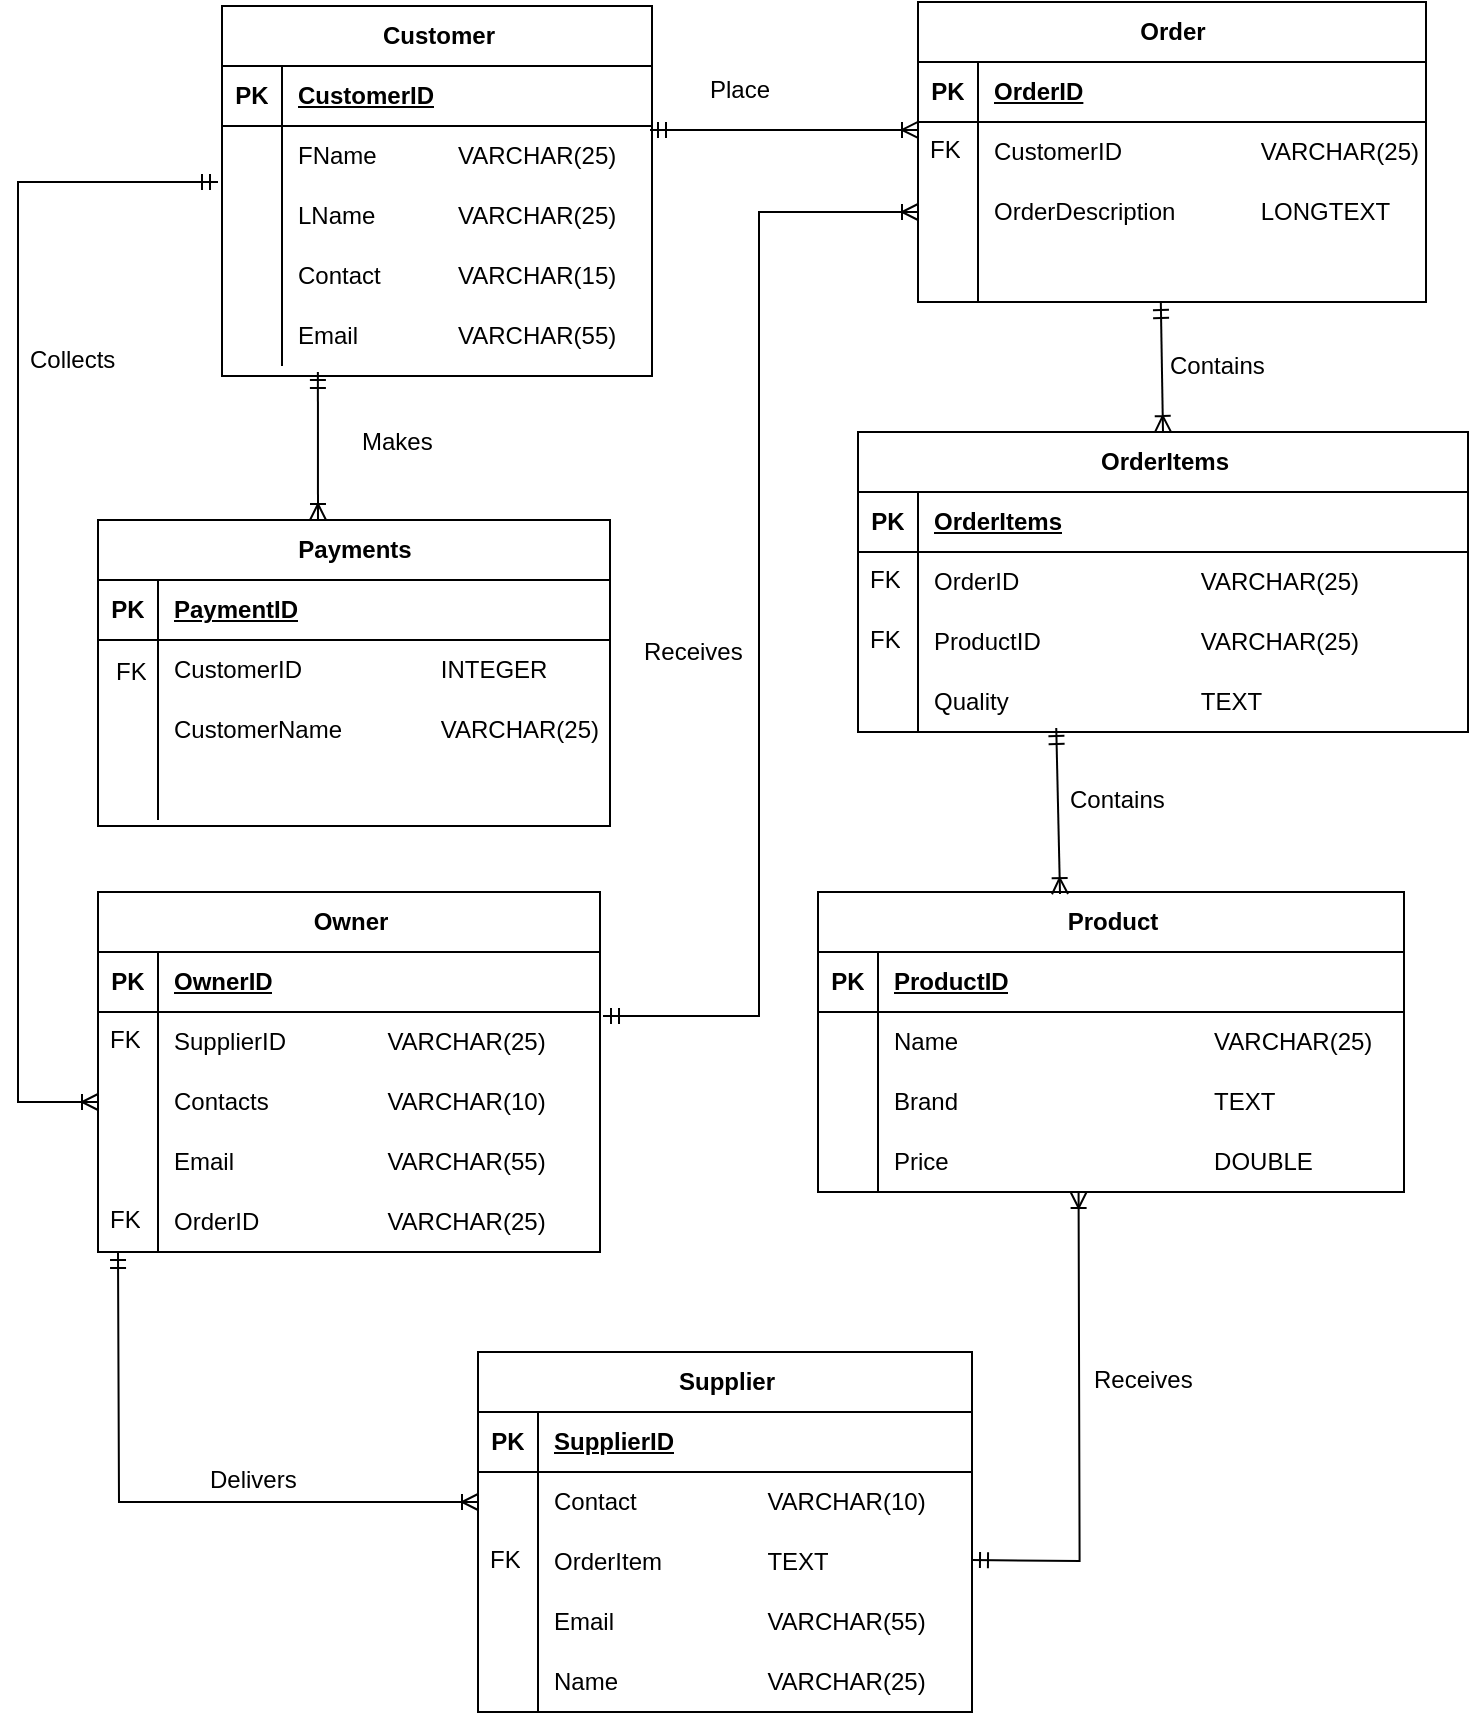 <mxfile version="21.6.5" type="device">
  <diagram name="Page-1" id="Cx8uOtwMYcU1IUo25-BV">
    <mxGraphModel dx="864" dy="516" grid="0" gridSize="10" guides="1" tooltips="1" connect="1" arrows="1" fold="1" page="1" pageScale="1" pageWidth="850" pageHeight="1100" math="0" shadow="0">
      <root>
        <mxCell id="0" />
        <mxCell id="1" parent="0" />
        <mxCell id="mCqbS0z5FlSa0DTBhM-J-21" value="Order" style="shape=table;startSize=30;container=1;collapsible=1;childLayout=tableLayout;fixedRows=1;rowLines=0;fontStyle=1;align=center;resizeLast=1;html=1;" parent="1" vertex="1">
          <mxGeometry x="480" y="105" width="254" height="150" as="geometry" />
        </mxCell>
        <mxCell id="mCqbS0z5FlSa0DTBhM-J-22" value="" style="shape=tableRow;horizontal=0;startSize=0;swimlaneHead=0;swimlaneBody=0;fillColor=none;collapsible=0;dropTarget=0;points=[[0,0.5],[1,0.5]];portConstraint=eastwest;top=0;left=0;right=0;bottom=1;" parent="mCqbS0z5FlSa0DTBhM-J-21" vertex="1">
          <mxGeometry y="30" width="254" height="30" as="geometry" />
        </mxCell>
        <mxCell id="mCqbS0z5FlSa0DTBhM-J-23" value="PK" style="shape=partialRectangle;connectable=0;fillColor=none;top=0;left=0;bottom=0;right=0;fontStyle=1;overflow=hidden;whiteSpace=wrap;html=1;" parent="mCqbS0z5FlSa0DTBhM-J-22" vertex="1">
          <mxGeometry width="30" height="30" as="geometry">
            <mxRectangle width="30" height="30" as="alternateBounds" />
          </mxGeometry>
        </mxCell>
        <mxCell id="mCqbS0z5FlSa0DTBhM-J-24" value="OrderID" style="shape=partialRectangle;connectable=0;fillColor=none;top=0;left=0;bottom=0;right=0;align=left;spacingLeft=6;fontStyle=5;overflow=hidden;whiteSpace=wrap;html=1;" parent="mCqbS0z5FlSa0DTBhM-J-22" vertex="1">
          <mxGeometry x="30" width="224" height="30" as="geometry">
            <mxRectangle width="224" height="30" as="alternateBounds" />
          </mxGeometry>
        </mxCell>
        <mxCell id="mCqbS0z5FlSa0DTBhM-J-25" value="" style="shape=tableRow;horizontal=0;startSize=0;swimlaneHead=0;swimlaneBody=0;fillColor=none;collapsible=0;dropTarget=0;points=[[0,0.5],[1,0.5]];portConstraint=eastwest;top=0;left=0;right=0;bottom=0;" parent="mCqbS0z5FlSa0DTBhM-J-21" vertex="1">
          <mxGeometry y="60" width="254" height="30" as="geometry" />
        </mxCell>
        <mxCell id="mCqbS0z5FlSa0DTBhM-J-26" value="" style="shape=partialRectangle;connectable=0;fillColor=none;top=0;left=0;bottom=0;right=0;editable=1;overflow=hidden;whiteSpace=wrap;html=1;" parent="mCqbS0z5FlSa0DTBhM-J-25" vertex="1">
          <mxGeometry width="30" height="30" as="geometry">
            <mxRectangle width="30" height="30" as="alternateBounds" />
          </mxGeometry>
        </mxCell>
        <mxCell id="mCqbS0z5FlSa0DTBhM-J-27" value="&lt;font style=&quot;font-size: 12px;&quot;&gt;&lt;font style=&quot;&quot;&gt;CustomerID &lt;span style=&quot;white-space: pre;&quot;&gt;&#x9;&lt;/span&gt;&lt;span style=&quot;white-space: pre;&quot;&gt;&#x9;&lt;/span&gt;&lt;span style=&quot;white-space: pre;&quot;&gt;&#x9;&lt;/span&gt;VARCHAR(2&lt;/font&gt;5)&lt;/font&gt;" style="shape=partialRectangle;connectable=0;fillColor=none;top=0;left=0;bottom=0;right=0;align=left;spacingLeft=6;overflow=hidden;whiteSpace=wrap;html=1;" parent="mCqbS0z5FlSa0DTBhM-J-25" vertex="1">
          <mxGeometry x="30" width="224" height="30" as="geometry">
            <mxRectangle width="224" height="30" as="alternateBounds" />
          </mxGeometry>
        </mxCell>
        <mxCell id="mCqbS0z5FlSa0DTBhM-J-28" value="" style="shape=tableRow;horizontal=0;startSize=0;swimlaneHead=0;swimlaneBody=0;fillColor=none;collapsible=0;dropTarget=0;points=[[0,0.5],[1,0.5]];portConstraint=eastwest;top=0;left=0;right=0;bottom=0;" parent="mCqbS0z5FlSa0DTBhM-J-21" vertex="1">
          <mxGeometry y="90" width="254" height="30" as="geometry" />
        </mxCell>
        <mxCell id="mCqbS0z5FlSa0DTBhM-J-29" value="" style="shape=partialRectangle;connectable=0;fillColor=none;top=0;left=0;bottom=0;right=0;editable=1;overflow=hidden;whiteSpace=wrap;html=1;" parent="mCqbS0z5FlSa0DTBhM-J-28" vertex="1">
          <mxGeometry width="30" height="30" as="geometry">
            <mxRectangle width="30" height="30" as="alternateBounds" />
          </mxGeometry>
        </mxCell>
        <mxCell id="mCqbS0z5FlSa0DTBhM-J-30" value="&lt;font style=&quot;font-size: 12px;&quot;&gt;OrderDescription &lt;span style=&quot;white-space: pre;&quot;&gt;&#x9;&lt;/span&gt;&lt;span style=&quot;white-space: pre;&quot;&gt;&#x9;&lt;/span&gt;LONGTEXT&lt;/font&gt;" style="shape=partialRectangle;connectable=0;fillColor=none;top=0;left=0;bottom=0;right=0;align=left;spacingLeft=6;overflow=hidden;whiteSpace=wrap;html=1;" parent="mCqbS0z5FlSa0DTBhM-J-28" vertex="1">
          <mxGeometry x="30" width="224" height="30" as="geometry">
            <mxRectangle width="224" height="30" as="alternateBounds" />
          </mxGeometry>
        </mxCell>
        <mxCell id="mCqbS0z5FlSa0DTBhM-J-31" value="" style="shape=tableRow;horizontal=0;startSize=0;swimlaneHead=0;swimlaneBody=0;fillColor=none;collapsible=0;dropTarget=0;points=[[0,0.5],[1,0.5]];portConstraint=eastwest;top=0;left=0;right=0;bottom=0;" parent="mCqbS0z5FlSa0DTBhM-J-21" vertex="1">
          <mxGeometry y="120" width="254" height="30" as="geometry" />
        </mxCell>
        <mxCell id="mCqbS0z5FlSa0DTBhM-J-32" value="" style="shape=partialRectangle;connectable=0;fillColor=none;top=0;left=0;bottom=0;right=0;editable=1;overflow=hidden;whiteSpace=wrap;html=1;" parent="mCqbS0z5FlSa0DTBhM-J-31" vertex="1">
          <mxGeometry width="30" height="30" as="geometry">
            <mxRectangle width="30" height="30" as="alternateBounds" />
          </mxGeometry>
        </mxCell>
        <mxCell id="mCqbS0z5FlSa0DTBhM-J-33" value="" style="shape=partialRectangle;connectable=0;fillColor=none;top=0;left=0;bottom=0;right=0;align=left;spacingLeft=6;overflow=hidden;whiteSpace=wrap;html=1;" parent="mCqbS0z5FlSa0DTBhM-J-31" vertex="1">
          <mxGeometry x="30" width="224" height="30" as="geometry">
            <mxRectangle width="224" height="30" as="alternateBounds" />
          </mxGeometry>
        </mxCell>
        <mxCell id="mCqbS0z5FlSa0DTBhM-J-35" value="" style="edgeStyle=entityRelationEdgeStyle;fontSize=12;html=1;endArrow=ERoneToMany;startArrow=ERmandOne;rounded=0;entryX=0;entryY=0.133;entryDx=0;entryDy=0;entryPerimeter=0;" parent="1" target="mCqbS0z5FlSa0DTBhM-J-112" edge="1">
          <mxGeometry width="100" height="100" relative="1" as="geometry">
            <mxPoint x="346" y="169" as="sourcePoint" />
            <mxPoint x="420" y="160" as="targetPoint" />
          </mxGeometry>
        </mxCell>
        <mxCell id="mCqbS0z5FlSa0DTBhM-J-36" value="Payments" style="shape=table;startSize=30;container=1;collapsible=1;childLayout=tableLayout;fixedRows=1;rowLines=0;fontStyle=1;align=center;resizeLast=1;html=1;" parent="1" vertex="1">
          <mxGeometry x="70" y="364" width="256" height="153" as="geometry" />
        </mxCell>
        <mxCell id="mCqbS0z5FlSa0DTBhM-J-37" value="" style="shape=tableRow;horizontal=0;startSize=0;swimlaneHead=0;swimlaneBody=0;fillColor=none;collapsible=0;dropTarget=0;points=[[0,0.5],[1,0.5]];portConstraint=eastwest;top=0;left=0;right=0;bottom=1;" parent="mCqbS0z5FlSa0DTBhM-J-36" vertex="1">
          <mxGeometry y="30" width="256" height="30" as="geometry" />
        </mxCell>
        <mxCell id="mCqbS0z5FlSa0DTBhM-J-38" value="PK" style="shape=partialRectangle;connectable=0;fillColor=none;top=0;left=0;bottom=0;right=0;fontStyle=1;overflow=hidden;whiteSpace=wrap;html=1;" parent="mCqbS0z5FlSa0DTBhM-J-37" vertex="1">
          <mxGeometry width="30" height="30" as="geometry">
            <mxRectangle width="30" height="30" as="alternateBounds" />
          </mxGeometry>
        </mxCell>
        <mxCell id="mCqbS0z5FlSa0DTBhM-J-39" value="PaymentID" style="shape=partialRectangle;connectable=0;fillColor=none;top=0;left=0;bottom=0;right=0;align=left;spacingLeft=6;fontStyle=5;overflow=hidden;whiteSpace=wrap;html=1;" parent="mCqbS0z5FlSa0DTBhM-J-37" vertex="1">
          <mxGeometry x="30" width="226" height="30" as="geometry">
            <mxRectangle width="226" height="30" as="alternateBounds" />
          </mxGeometry>
        </mxCell>
        <mxCell id="mCqbS0z5FlSa0DTBhM-J-40" value="" style="shape=tableRow;horizontal=0;startSize=0;swimlaneHead=0;swimlaneBody=0;fillColor=none;collapsible=0;dropTarget=0;points=[[0,0.5],[1,0.5]];portConstraint=eastwest;top=0;left=0;right=0;bottom=0;" parent="mCqbS0z5FlSa0DTBhM-J-36" vertex="1">
          <mxGeometry y="60" width="256" height="30" as="geometry" />
        </mxCell>
        <mxCell id="mCqbS0z5FlSa0DTBhM-J-41" value="" style="shape=partialRectangle;connectable=0;fillColor=none;top=0;left=0;bottom=0;right=0;editable=1;overflow=hidden;whiteSpace=wrap;html=1;" parent="mCqbS0z5FlSa0DTBhM-J-40" vertex="1">
          <mxGeometry width="30" height="30" as="geometry">
            <mxRectangle width="30" height="30" as="alternateBounds" />
          </mxGeometry>
        </mxCell>
        <mxCell id="mCqbS0z5FlSa0DTBhM-J-42" value="&lt;font style=&quot;font-size: 12px;&quot;&gt;CustomerID &lt;span style=&quot;white-space: pre;&quot;&gt;&#x9;&lt;/span&gt;&lt;span style=&quot;white-space: pre;&quot;&gt;&#x9;&lt;span style=&quot;white-space: pre;&quot;&gt;&#x9;&lt;/span&gt;&lt;/span&gt;INTEGER&lt;/font&gt;" style="shape=partialRectangle;connectable=0;fillColor=none;top=0;left=0;bottom=0;right=0;align=left;spacingLeft=6;overflow=hidden;whiteSpace=wrap;html=1;" parent="mCqbS0z5FlSa0DTBhM-J-40" vertex="1">
          <mxGeometry x="30" width="226" height="30" as="geometry">
            <mxRectangle width="226" height="30" as="alternateBounds" />
          </mxGeometry>
        </mxCell>
        <mxCell id="mCqbS0z5FlSa0DTBhM-J-43" value="" style="shape=tableRow;horizontal=0;startSize=0;swimlaneHead=0;swimlaneBody=0;fillColor=none;collapsible=0;dropTarget=0;points=[[0,0.5],[1,0.5]];portConstraint=eastwest;top=0;left=0;right=0;bottom=0;" parent="mCqbS0z5FlSa0DTBhM-J-36" vertex="1">
          <mxGeometry y="90" width="256" height="30" as="geometry" />
        </mxCell>
        <mxCell id="mCqbS0z5FlSa0DTBhM-J-44" value="" style="shape=partialRectangle;connectable=0;fillColor=none;top=0;left=0;bottom=0;right=0;editable=1;overflow=hidden;whiteSpace=wrap;html=1;" parent="mCqbS0z5FlSa0DTBhM-J-43" vertex="1">
          <mxGeometry width="30" height="30" as="geometry">
            <mxRectangle width="30" height="30" as="alternateBounds" />
          </mxGeometry>
        </mxCell>
        <mxCell id="mCqbS0z5FlSa0DTBhM-J-45" value="CustomerName &lt;span style=&quot;white-space: pre;&quot;&gt;&#x9;&lt;span style=&quot;white-space: pre;&quot;&gt;&#x9;&lt;/span&gt;V&lt;/span&gt;ARCHAR(25)" style="shape=partialRectangle;connectable=0;fillColor=none;top=0;left=0;bottom=0;right=0;align=left;spacingLeft=6;overflow=hidden;whiteSpace=wrap;html=1;" parent="mCqbS0z5FlSa0DTBhM-J-43" vertex="1">
          <mxGeometry x="30" width="226" height="30" as="geometry">
            <mxRectangle width="226" height="30" as="alternateBounds" />
          </mxGeometry>
        </mxCell>
        <mxCell id="mCqbS0z5FlSa0DTBhM-J-46" value="" style="shape=tableRow;horizontal=0;startSize=0;swimlaneHead=0;swimlaneBody=0;fillColor=none;collapsible=0;dropTarget=0;points=[[0,0.5],[1,0.5]];portConstraint=eastwest;top=0;left=0;right=0;bottom=0;" parent="mCqbS0z5FlSa0DTBhM-J-36" vertex="1">
          <mxGeometry y="120" width="256" height="30" as="geometry" />
        </mxCell>
        <mxCell id="mCqbS0z5FlSa0DTBhM-J-47" value="" style="shape=partialRectangle;connectable=0;fillColor=none;top=0;left=0;bottom=0;right=0;editable=1;overflow=hidden;whiteSpace=wrap;html=1;" parent="mCqbS0z5FlSa0DTBhM-J-46" vertex="1">
          <mxGeometry width="30" height="30" as="geometry">
            <mxRectangle width="30" height="30" as="alternateBounds" />
          </mxGeometry>
        </mxCell>
        <mxCell id="mCqbS0z5FlSa0DTBhM-J-48" value="" style="shape=partialRectangle;connectable=0;fillColor=none;top=0;left=0;bottom=0;right=0;align=left;spacingLeft=6;overflow=hidden;whiteSpace=wrap;html=1;" parent="mCqbS0z5FlSa0DTBhM-J-46" vertex="1">
          <mxGeometry x="30" width="226" height="30" as="geometry">
            <mxRectangle width="226" height="30" as="alternateBounds" />
          </mxGeometry>
        </mxCell>
        <mxCell id="mCqbS0z5FlSa0DTBhM-J-52" value="OrderItems" style="shape=table;startSize=30;container=1;collapsible=1;childLayout=tableLayout;fixedRows=1;rowLines=0;fontStyle=1;align=center;resizeLast=1;html=1;" parent="1" vertex="1">
          <mxGeometry x="450" y="320" width="305" height="150" as="geometry" />
        </mxCell>
        <mxCell id="mCqbS0z5FlSa0DTBhM-J-53" value="" style="shape=tableRow;horizontal=0;startSize=0;swimlaneHead=0;swimlaneBody=0;fillColor=none;collapsible=0;dropTarget=0;points=[[0,0.5],[1,0.5]];portConstraint=eastwest;top=0;left=0;right=0;bottom=1;" parent="mCqbS0z5FlSa0DTBhM-J-52" vertex="1">
          <mxGeometry y="30" width="305" height="30" as="geometry" />
        </mxCell>
        <mxCell id="mCqbS0z5FlSa0DTBhM-J-54" value="PK" style="shape=partialRectangle;connectable=0;fillColor=none;top=0;left=0;bottom=0;right=0;fontStyle=1;overflow=hidden;whiteSpace=wrap;html=1;" parent="mCqbS0z5FlSa0DTBhM-J-53" vertex="1">
          <mxGeometry width="30" height="30" as="geometry">
            <mxRectangle width="30" height="30" as="alternateBounds" />
          </mxGeometry>
        </mxCell>
        <mxCell id="mCqbS0z5FlSa0DTBhM-J-55" value="OrderItems" style="shape=partialRectangle;connectable=0;fillColor=none;top=0;left=0;bottom=0;right=0;align=left;spacingLeft=6;fontStyle=5;overflow=hidden;whiteSpace=wrap;html=1;" parent="mCqbS0z5FlSa0DTBhM-J-53" vertex="1">
          <mxGeometry x="30" width="275" height="30" as="geometry">
            <mxRectangle width="275" height="30" as="alternateBounds" />
          </mxGeometry>
        </mxCell>
        <mxCell id="mCqbS0z5FlSa0DTBhM-J-56" value="" style="shape=tableRow;horizontal=0;startSize=0;swimlaneHead=0;swimlaneBody=0;fillColor=none;collapsible=0;dropTarget=0;points=[[0,0.5],[1,0.5]];portConstraint=eastwest;top=0;left=0;right=0;bottom=0;" parent="mCqbS0z5FlSa0DTBhM-J-52" vertex="1">
          <mxGeometry y="60" width="305" height="30" as="geometry" />
        </mxCell>
        <mxCell id="mCqbS0z5FlSa0DTBhM-J-57" value="" style="shape=partialRectangle;connectable=0;fillColor=none;top=0;left=0;bottom=0;right=0;editable=1;overflow=hidden;whiteSpace=wrap;html=1;" parent="mCqbS0z5FlSa0DTBhM-J-56" vertex="1">
          <mxGeometry width="30" height="30" as="geometry">
            <mxRectangle width="30" height="30" as="alternateBounds" />
          </mxGeometry>
        </mxCell>
        <mxCell id="mCqbS0z5FlSa0DTBhM-J-58" value="OrderID &lt;span style=&quot;white-space: pre;&quot;&gt;&#x9;&lt;/span&gt;&lt;span style=&quot;white-space: pre;&quot;&gt;&#x9;&lt;/span&gt;&lt;span style=&quot;white-space: pre;&quot;&gt;&#x9;&lt;/span&gt;&lt;span style=&quot;white-space: pre;&quot;&gt;&#x9;&lt;/span&gt;VARCHAR(25)" style="shape=partialRectangle;connectable=0;fillColor=none;top=0;left=0;bottom=0;right=0;align=left;spacingLeft=6;overflow=hidden;whiteSpace=wrap;html=1;" parent="mCqbS0z5FlSa0DTBhM-J-56" vertex="1">
          <mxGeometry x="30" width="275" height="30" as="geometry">
            <mxRectangle width="275" height="30" as="alternateBounds" />
          </mxGeometry>
        </mxCell>
        <mxCell id="mCqbS0z5FlSa0DTBhM-J-59" value="" style="shape=tableRow;horizontal=0;startSize=0;swimlaneHead=0;swimlaneBody=0;fillColor=none;collapsible=0;dropTarget=0;points=[[0,0.5],[1,0.5]];portConstraint=eastwest;top=0;left=0;right=0;bottom=0;" parent="mCqbS0z5FlSa0DTBhM-J-52" vertex="1">
          <mxGeometry y="90" width="305" height="30" as="geometry" />
        </mxCell>
        <mxCell id="mCqbS0z5FlSa0DTBhM-J-60" value="" style="shape=partialRectangle;connectable=0;fillColor=none;top=0;left=0;bottom=0;right=0;editable=1;overflow=hidden;whiteSpace=wrap;html=1;" parent="mCqbS0z5FlSa0DTBhM-J-59" vertex="1">
          <mxGeometry width="30" height="30" as="geometry">
            <mxRectangle width="30" height="30" as="alternateBounds" />
          </mxGeometry>
        </mxCell>
        <mxCell id="mCqbS0z5FlSa0DTBhM-J-61" value="ProductID &lt;span style=&quot;white-space: pre;&quot;&gt;&#x9;&lt;/span&gt;&lt;span style=&quot;white-space: pre;&quot;&gt;&#x9;&lt;/span&gt;&lt;span style=&quot;white-space: pre;&quot;&gt;&#x9;&lt;/span&gt;VARCHAR(25)" style="shape=partialRectangle;connectable=0;fillColor=none;top=0;left=0;bottom=0;right=0;align=left;spacingLeft=6;overflow=hidden;whiteSpace=wrap;html=1;" parent="mCqbS0z5FlSa0DTBhM-J-59" vertex="1">
          <mxGeometry x="30" width="275" height="30" as="geometry">
            <mxRectangle width="275" height="30" as="alternateBounds" />
          </mxGeometry>
        </mxCell>
        <mxCell id="mCqbS0z5FlSa0DTBhM-J-62" value="" style="shape=tableRow;horizontal=0;startSize=0;swimlaneHead=0;swimlaneBody=0;fillColor=none;collapsible=0;dropTarget=0;points=[[0,0.5],[1,0.5]];portConstraint=eastwest;top=0;left=0;right=0;bottom=0;" parent="mCqbS0z5FlSa0DTBhM-J-52" vertex="1">
          <mxGeometry y="120" width="305" height="30" as="geometry" />
        </mxCell>
        <mxCell id="mCqbS0z5FlSa0DTBhM-J-63" value="" style="shape=partialRectangle;connectable=0;fillColor=none;top=0;left=0;bottom=0;right=0;editable=1;overflow=hidden;whiteSpace=wrap;html=1;" parent="mCqbS0z5FlSa0DTBhM-J-62" vertex="1">
          <mxGeometry width="30" height="30" as="geometry">
            <mxRectangle width="30" height="30" as="alternateBounds" />
          </mxGeometry>
        </mxCell>
        <mxCell id="mCqbS0z5FlSa0DTBhM-J-64" value="Quality &lt;span style=&quot;white-space: pre;&quot;&gt;&#x9;&lt;/span&gt;&lt;span style=&quot;white-space: pre;&quot;&gt;&#x9;&lt;/span&gt;&lt;span style=&quot;white-space: pre;&quot;&gt;&#x9;&lt;/span&gt;&lt;span style=&quot;white-space: pre;&quot;&gt;&#x9;&lt;/span&gt;TEXT" style="shape=partialRectangle;connectable=0;fillColor=none;top=0;left=0;bottom=0;right=0;align=left;spacingLeft=6;overflow=hidden;whiteSpace=wrap;html=1;" parent="mCqbS0z5FlSa0DTBhM-J-62" vertex="1">
          <mxGeometry x="30" width="275" height="30" as="geometry">
            <mxRectangle width="275" height="30" as="alternateBounds" />
          </mxGeometry>
        </mxCell>
        <mxCell id="mCqbS0z5FlSa0DTBhM-J-65" value="" style="fontSize=12;html=1;endArrow=ERoneToMany;startArrow=ERmandOne;rounded=0;exitX=0.478;exitY=1;exitDx=0;exitDy=0;horizontal=1;exitPerimeter=0;entryX=0.5;entryY=0;entryDx=0;entryDy=0;" parent="1" source="mCqbS0z5FlSa0DTBhM-J-31" target="mCqbS0z5FlSa0DTBhM-J-52" edge="1">
          <mxGeometry width="100" height="100" relative="1" as="geometry">
            <mxPoint x="325" y="570" as="sourcePoint" />
            <mxPoint x="601" y="316" as="targetPoint" />
          </mxGeometry>
        </mxCell>
        <mxCell id="mCqbS0z5FlSa0DTBhM-J-66" value="Product" style="shape=table;startSize=30;container=1;collapsible=1;childLayout=tableLayout;fixedRows=1;rowLines=0;fontStyle=1;align=center;resizeLast=1;html=1;" parent="1" vertex="1">
          <mxGeometry x="430" y="550" width="293" height="150" as="geometry" />
        </mxCell>
        <mxCell id="mCqbS0z5FlSa0DTBhM-J-67" value="" style="shape=tableRow;horizontal=0;startSize=0;swimlaneHead=0;swimlaneBody=0;fillColor=none;collapsible=0;dropTarget=0;points=[[0,0.5],[1,0.5]];portConstraint=eastwest;top=0;left=0;right=0;bottom=1;" parent="mCqbS0z5FlSa0DTBhM-J-66" vertex="1">
          <mxGeometry y="30" width="293" height="30" as="geometry" />
        </mxCell>
        <mxCell id="mCqbS0z5FlSa0DTBhM-J-68" value="PK" style="shape=partialRectangle;connectable=0;fillColor=none;top=0;left=0;bottom=0;right=0;fontStyle=1;overflow=hidden;whiteSpace=wrap;html=1;" parent="mCqbS0z5FlSa0DTBhM-J-67" vertex="1">
          <mxGeometry width="30" height="30" as="geometry">
            <mxRectangle width="30" height="30" as="alternateBounds" />
          </mxGeometry>
        </mxCell>
        <mxCell id="mCqbS0z5FlSa0DTBhM-J-69" value="ProductID" style="shape=partialRectangle;connectable=0;fillColor=none;top=0;left=0;bottom=0;right=0;align=left;spacingLeft=6;fontStyle=5;overflow=hidden;whiteSpace=wrap;html=1;" parent="mCqbS0z5FlSa0DTBhM-J-67" vertex="1">
          <mxGeometry x="30" width="263" height="30" as="geometry">
            <mxRectangle width="263" height="30" as="alternateBounds" />
          </mxGeometry>
        </mxCell>
        <mxCell id="mCqbS0z5FlSa0DTBhM-J-70" value="" style="shape=tableRow;horizontal=0;startSize=0;swimlaneHead=0;swimlaneBody=0;fillColor=none;collapsible=0;dropTarget=0;points=[[0,0.5],[1,0.5]];portConstraint=eastwest;top=0;left=0;right=0;bottom=0;" parent="mCqbS0z5FlSa0DTBhM-J-66" vertex="1">
          <mxGeometry y="60" width="293" height="30" as="geometry" />
        </mxCell>
        <mxCell id="mCqbS0z5FlSa0DTBhM-J-71" value="" style="shape=partialRectangle;connectable=0;fillColor=none;top=0;left=0;bottom=0;right=0;editable=1;overflow=hidden;whiteSpace=wrap;html=1;" parent="mCqbS0z5FlSa0DTBhM-J-70" vertex="1">
          <mxGeometry width="30" height="30" as="geometry">
            <mxRectangle width="30" height="30" as="alternateBounds" />
          </mxGeometry>
        </mxCell>
        <mxCell id="mCqbS0z5FlSa0DTBhM-J-72" value="Name &lt;span style=&quot;white-space: pre;&quot;&gt;&#x9;&lt;/span&gt;&lt;span style=&quot;white-space: pre;&quot;&gt;&#x9;&lt;/span&gt;&lt;span style=&quot;white-space: pre;&quot;&gt;&#x9;&lt;/span&gt;&lt;span style=&quot;white-space: pre;&quot;&gt;&#x9;&lt;/span&gt;&lt;span style=&quot;white-space: pre;&quot;&gt;&#x9;&lt;/span&gt;VARCHAR(25)" style="shape=partialRectangle;connectable=0;fillColor=none;top=0;left=0;bottom=0;right=0;align=left;spacingLeft=6;overflow=hidden;whiteSpace=wrap;html=1;" parent="mCqbS0z5FlSa0DTBhM-J-70" vertex="1">
          <mxGeometry x="30" width="263" height="30" as="geometry">
            <mxRectangle width="263" height="30" as="alternateBounds" />
          </mxGeometry>
        </mxCell>
        <mxCell id="mCqbS0z5FlSa0DTBhM-J-73" value="" style="shape=tableRow;horizontal=0;startSize=0;swimlaneHead=0;swimlaneBody=0;fillColor=none;collapsible=0;dropTarget=0;points=[[0,0.5],[1,0.5]];portConstraint=eastwest;top=0;left=0;right=0;bottom=0;" parent="mCqbS0z5FlSa0DTBhM-J-66" vertex="1">
          <mxGeometry y="90" width="293" height="30" as="geometry" />
        </mxCell>
        <mxCell id="mCqbS0z5FlSa0DTBhM-J-74" value="" style="shape=partialRectangle;connectable=0;fillColor=none;top=0;left=0;bottom=0;right=0;editable=1;overflow=hidden;whiteSpace=wrap;html=1;" parent="mCqbS0z5FlSa0DTBhM-J-73" vertex="1">
          <mxGeometry width="30" height="30" as="geometry">
            <mxRectangle width="30" height="30" as="alternateBounds" />
          </mxGeometry>
        </mxCell>
        <mxCell id="mCqbS0z5FlSa0DTBhM-J-75" value="Brand &lt;span style=&quot;white-space: pre;&quot;&gt;&#x9;&lt;/span&gt;&lt;span style=&quot;white-space: pre;&quot;&gt;&#x9;&lt;/span&gt;&lt;span style=&quot;white-space: pre;&quot;&gt;&#x9;&lt;/span&gt;&lt;span style=&quot;white-space: pre;&quot;&gt;&#x9;&lt;/span&gt;&lt;span style=&quot;white-space: pre;&quot;&gt;&#x9;&lt;/span&gt;TEXT" style="shape=partialRectangle;connectable=0;fillColor=none;top=0;left=0;bottom=0;right=0;align=left;spacingLeft=6;overflow=hidden;whiteSpace=wrap;html=1;" parent="mCqbS0z5FlSa0DTBhM-J-73" vertex="1">
          <mxGeometry x="30" width="263" height="30" as="geometry">
            <mxRectangle width="263" height="30" as="alternateBounds" />
          </mxGeometry>
        </mxCell>
        <mxCell id="mCqbS0z5FlSa0DTBhM-J-76" value="" style="shape=tableRow;horizontal=0;startSize=0;swimlaneHead=0;swimlaneBody=0;fillColor=none;collapsible=0;dropTarget=0;points=[[0,0.5],[1,0.5]];portConstraint=eastwest;top=0;left=0;right=0;bottom=0;" parent="mCqbS0z5FlSa0DTBhM-J-66" vertex="1">
          <mxGeometry y="120" width="293" height="30" as="geometry" />
        </mxCell>
        <mxCell id="mCqbS0z5FlSa0DTBhM-J-77" value="" style="shape=partialRectangle;connectable=0;fillColor=none;top=0;left=0;bottom=0;right=0;editable=1;overflow=hidden;whiteSpace=wrap;html=1;" parent="mCqbS0z5FlSa0DTBhM-J-76" vertex="1">
          <mxGeometry width="30" height="30" as="geometry">
            <mxRectangle width="30" height="30" as="alternateBounds" />
          </mxGeometry>
        </mxCell>
        <mxCell id="mCqbS0z5FlSa0DTBhM-J-78" value="Price &lt;span style=&quot;white-space: pre;&quot;&gt;&#x9;&lt;/span&gt;&lt;span style=&quot;white-space: pre;&quot;&gt;&#x9;&lt;/span&gt;&lt;span style=&quot;white-space: pre;&quot;&gt;&#x9;&lt;/span&gt;&lt;span style=&quot;white-space: pre;&quot;&gt;&#x9;&lt;/span&gt;&lt;span style=&quot;white-space: pre;&quot;&gt;&#x9;&lt;/span&gt;DOUBLE" style="shape=partialRectangle;connectable=0;fillColor=none;top=0;left=0;bottom=0;right=0;align=left;spacingLeft=6;overflow=hidden;whiteSpace=wrap;html=1;" parent="mCqbS0z5FlSa0DTBhM-J-76" vertex="1">
          <mxGeometry x="30" width="263" height="30" as="geometry">
            <mxRectangle width="263" height="30" as="alternateBounds" />
          </mxGeometry>
        </mxCell>
        <mxCell id="mCqbS0z5FlSa0DTBhM-J-79" value="" style="fontSize=12;html=1;endArrow=ERoneToMany;startArrow=ERmandOne;rounded=0;exitX=0.325;exitY=0.933;exitDx=0;exitDy=0;entryX=0.413;entryY=0.007;entryDx=0;entryDy=0;exitPerimeter=0;entryPerimeter=0;" parent="1" source="mCqbS0z5FlSa0DTBhM-J-62" target="mCqbS0z5FlSa0DTBhM-J-66" edge="1">
          <mxGeometry width="100" height="100" relative="1" as="geometry">
            <mxPoint x="380" y="400" as="sourcePoint" />
            <mxPoint x="269.98" y="549.99" as="targetPoint" />
          </mxGeometry>
        </mxCell>
        <mxCell id="mCqbS0z5FlSa0DTBhM-J-80" value="" style="fontSize=12;html=1;endArrow=ERoneToMany;startArrow=ERmandOne;rounded=0;exitX=0.223;exitY=1.1;exitDx=0;exitDy=0;exitPerimeter=0;" parent="1" source="BG26PkL_WkgobR3RKh9V-15" edge="1">
          <mxGeometry width="100" height="100" relative="1" as="geometry">
            <mxPoint x="180" y="300" as="sourcePoint" />
            <mxPoint x="180" y="364" as="targetPoint" />
          </mxGeometry>
        </mxCell>
        <mxCell id="mCqbS0z5FlSa0DTBhM-J-81" value="Owner" style="shape=table;startSize=30;container=1;collapsible=1;childLayout=tableLayout;fixedRows=1;rowLines=0;fontStyle=1;align=center;resizeLast=1;html=1;" parent="1" vertex="1">
          <mxGeometry x="70" y="550" width="251" height="180" as="geometry" />
        </mxCell>
        <mxCell id="mCqbS0z5FlSa0DTBhM-J-82" value="" style="shape=tableRow;horizontal=0;startSize=0;swimlaneHead=0;swimlaneBody=0;fillColor=none;collapsible=0;dropTarget=0;points=[[0,0.5],[1,0.5]];portConstraint=eastwest;top=0;left=0;right=0;bottom=1;" parent="mCqbS0z5FlSa0DTBhM-J-81" vertex="1">
          <mxGeometry y="30" width="251" height="30" as="geometry" />
        </mxCell>
        <mxCell id="mCqbS0z5FlSa0DTBhM-J-83" value="PK" style="shape=partialRectangle;connectable=0;fillColor=none;top=0;left=0;bottom=0;right=0;fontStyle=1;overflow=hidden;whiteSpace=wrap;html=1;" parent="mCqbS0z5FlSa0DTBhM-J-82" vertex="1">
          <mxGeometry width="30" height="30" as="geometry">
            <mxRectangle width="30" height="30" as="alternateBounds" />
          </mxGeometry>
        </mxCell>
        <mxCell id="mCqbS0z5FlSa0DTBhM-J-84" value="OwnerID" style="shape=partialRectangle;connectable=0;fillColor=none;top=0;left=0;bottom=0;right=0;align=left;spacingLeft=6;fontStyle=5;overflow=hidden;whiteSpace=wrap;html=1;" parent="mCqbS0z5FlSa0DTBhM-J-82" vertex="1">
          <mxGeometry x="30" width="221" height="30" as="geometry">
            <mxRectangle width="221" height="30" as="alternateBounds" />
          </mxGeometry>
        </mxCell>
        <mxCell id="mCqbS0z5FlSa0DTBhM-J-85" value="" style="shape=tableRow;horizontal=0;startSize=0;swimlaneHead=0;swimlaneBody=0;fillColor=none;collapsible=0;dropTarget=0;points=[[0,0.5],[1,0.5]];portConstraint=eastwest;top=0;left=0;right=0;bottom=0;" parent="mCqbS0z5FlSa0DTBhM-J-81" vertex="1">
          <mxGeometry y="60" width="251" height="30" as="geometry" />
        </mxCell>
        <mxCell id="mCqbS0z5FlSa0DTBhM-J-86" value="" style="shape=partialRectangle;connectable=0;fillColor=none;top=0;left=0;bottom=0;right=0;editable=1;overflow=hidden;whiteSpace=wrap;html=1;" parent="mCqbS0z5FlSa0DTBhM-J-85" vertex="1">
          <mxGeometry width="30" height="30" as="geometry">
            <mxRectangle width="30" height="30" as="alternateBounds" />
          </mxGeometry>
        </mxCell>
        <mxCell id="mCqbS0z5FlSa0DTBhM-J-87" value="SupplierID &lt;span style=&quot;white-space: pre;&quot;&gt;&#x9;&lt;/span&gt;&lt;span style=&quot;white-space: pre;&quot;&gt;&#x9;&lt;/span&gt;VARCHAR(25)" style="shape=partialRectangle;connectable=0;fillColor=none;top=0;left=0;bottom=0;right=0;align=left;spacingLeft=6;overflow=hidden;whiteSpace=wrap;html=1;" parent="mCqbS0z5FlSa0DTBhM-J-85" vertex="1">
          <mxGeometry x="30" width="221" height="30" as="geometry">
            <mxRectangle width="221" height="30" as="alternateBounds" />
          </mxGeometry>
        </mxCell>
        <mxCell id="mCqbS0z5FlSa0DTBhM-J-88" value="" style="shape=tableRow;horizontal=0;startSize=0;swimlaneHead=0;swimlaneBody=0;fillColor=none;collapsible=0;dropTarget=0;points=[[0,0.5],[1,0.5]];portConstraint=eastwest;top=0;left=0;right=0;bottom=0;" parent="mCqbS0z5FlSa0DTBhM-J-81" vertex="1">
          <mxGeometry y="90" width="251" height="30" as="geometry" />
        </mxCell>
        <mxCell id="mCqbS0z5FlSa0DTBhM-J-89" value="" style="shape=partialRectangle;connectable=0;fillColor=none;top=0;left=0;bottom=0;right=0;editable=1;overflow=hidden;whiteSpace=wrap;html=1;" parent="mCqbS0z5FlSa0DTBhM-J-88" vertex="1">
          <mxGeometry width="30" height="30" as="geometry">
            <mxRectangle width="30" height="30" as="alternateBounds" />
          </mxGeometry>
        </mxCell>
        <mxCell id="mCqbS0z5FlSa0DTBhM-J-90" value="Contacts &lt;span style=&quot;white-space: pre;&quot;&gt;&#x9;&lt;/span&gt;&lt;span style=&quot;white-space: pre;&quot;&gt;&#x9;&lt;/span&gt;&lt;span style=&quot;white-space: pre;&quot;&gt;&#x9;&lt;/span&gt;VARCHAR(10)" style="shape=partialRectangle;connectable=0;fillColor=none;top=0;left=0;bottom=0;right=0;align=left;spacingLeft=6;overflow=hidden;whiteSpace=wrap;html=1;" parent="mCqbS0z5FlSa0DTBhM-J-88" vertex="1">
          <mxGeometry x="30" width="221" height="30" as="geometry">
            <mxRectangle width="221" height="30" as="alternateBounds" />
          </mxGeometry>
        </mxCell>
        <mxCell id="mCqbS0z5FlSa0DTBhM-J-91" value="" style="shape=tableRow;horizontal=0;startSize=0;swimlaneHead=0;swimlaneBody=0;fillColor=none;collapsible=0;dropTarget=0;points=[[0,0.5],[1,0.5]];portConstraint=eastwest;top=0;left=0;right=0;bottom=0;" parent="mCqbS0z5FlSa0DTBhM-J-81" vertex="1">
          <mxGeometry y="120" width="251" height="30" as="geometry" />
        </mxCell>
        <mxCell id="mCqbS0z5FlSa0DTBhM-J-92" value="" style="shape=partialRectangle;connectable=0;fillColor=none;top=0;left=0;bottom=0;right=0;editable=1;overflow=hidden;whiteSpace=wrap;html=1;" parent="mCqbS0z5FlSa0DTBhM-J-91" vertex="1">
          <mxGeometry width="30" height="30" as="geometry">
            <mxRectangle width="30" height="30" as="alternateBounds" />
          </mxGeometry>
        </mxCell>
        <mxCell id="mCqbS0z5FlSa0DTBhM-J-93" value="Email &lt;span style=&quot;white-space: pre;&quot;&gt;&#x9;&lt;/span&gt;&lt;span style=&quot;white-space: pre;&quot;&gt;&#x9;&lt;/span&gt;&lt;span style=&quot;white-space: pre;&quot;&gt;&#x9;&lt;/span&gt;VARCHAR(55)" style="shape=partialRectangle;connectable=0;fillColor=none;top=0;left=0;bottom=0;right=0;align=left;spacingLeft=6;overflow=hidden;whiteSpace=wrap;html=1;" parent="mCqbS0z5FlSa0DTBhM-J-91" vertex="1">
          <mxGeometry x="30" width="221" height="30" as="geometry">
            <mxRectangle width="221" height="30" as="alternateBounds" />
          </mxGeometry>
        </mxCell>
        <mxCell id="mCqbS0z5FlSa0DTBhM-J-128" style="shape=tableRow;horizontal=0;startSize=0;swimlaneHead=0;swimlaneBody=0;fillColor=none;collapsible=0;dropTarget=0;points=[[0,0.5],[1,0.5]];portConstraint=eastwest;top=0;left=0;right=0;bottom=0;" parent="mCqbS0z5FlSa0DTBhM-J-81" vertex="1">
          <mxGeometry y="150" width="251" height="30" as="geometry" />
        </mxCell>
        <mxCell id="mCqbS0z5FlSa0DTBhM-J-129" style="shape=partialRectangle;connectable=0;fillColor=none;top=0;left=0;bottom=0;right=0;editable=1;overflow=hidden;whiteSpace=wrap;html=1;" parent="mCqbS0z5FlSa0DTBhM-J-128" vertex="1">
          <mxGeometry width="30" height="30" as="geometry">
            <mxRectangle width="30" height="30" as="alternateBounds" />
          </mxGeometry>
        </mxCell>
        <mxCell id="mCqbS0z5FlSa0DTBhM-J-130" value="OrderID &lt;span style=&quot;white-space: pre;&quot;&gt;&#x9;&lt;/span&gt;&lt;span style=&quot;white-space: pre;&quot;&gt;&#x9;&lt;/span&gt;&lt;span style=&quot;white-space: pre;&quot;&gt;&#x9;&lt;/span&gt;VARCHAR(25)" style="shape=partialRectangle;connectable=0;fillColor=none;top=0;left=0;bottom=0;right=0;align=left;spacingLeft=6;overflow=hidden;whiteSpace=wrap;html=1;" parent="mCqbS0z5FlSa0DTBhM-J-128" vertex="1">
          <mxGeometry x="30" width="221" height="30" as="geometry">
            <mxRectangle width="221" height="30" as="alternateBounds" />
          </mxGeometry>
        </mxCell>
        <mxCell id="mCqbS0z5FlSa0DTBhM-J-94" value="" style="edgeStyle=orthogonalEdgeStyle;fontSize=12;html=1;endArrow=ERoneToMany;startArrow=ERmandOne;rounded=0;exitX=1.006;exitY=1.067;exitDx=0;exitDy=0;exitPerimeter=0;entryX=0;entryY=0.5;entryDx=0;entryDy=0;" parent="1" source="mCqbS0z5FlSa0DTBhM-J-82" target="mCqbS0z5FlSa0DTBhM-J-28" edge="1">
          <mxGeometry width="100" height="100" relative="1" as="geometry">
            <mxPoint x="290" y="530" as="sourcePoint" />
            <mxPoint x="390" y="430" as="targetPoint" />
          </mxGeometry>
        </mxCell>
        <mxCell id="mCqbS0z5FlSa0DTBhM-J-95" value="Supplier" style="shape=table;startSize=30;container=1;collapsible=1;childLayout=tableLayout;fixedRows=1;rowLines=0;fontStyle=1;align=center;resizeLast=1;html=1;" parent="1" vertex="1">
          <mxGeometry x="260" y="780" width="247" height="180" as="geometry" />
        </mxCell>
        <mxCell id="mCqbS0z5FlSa0DTBhM-J-96" value="" style="shape=tableRow;horizontal=0;startSize=0;swimlaneHead=0;swimlaneBody=0;fillColor=none;collapsible=0;dropTarget=0;points=[[0,0.5],[1,0.5]];portConstraint=eastwest;top=0;left=0;right=0;bottom=1;" parent="mCqbS0z5FlSa0DTBhM-J-95" vertex="1">
          <mxGeometry y="30" width="247" height="30" as="geometry" />
        </mxCell>
        <mxCell id="mCqbS0z5FlSa0DTBhM-J-97" value="PK" style="shape=partialRectangle;connectable=0;fillColor=none;top=0;left=0;bottom=0;right=0;fontStyle=1;overflow=hidden;whiteSpace=wrap;html=1;" parent="mCqbS0z5FlSa0DTBhM-J-96" vertex="1">
          <mxGeometry width="30" height="30" as="geometry">
            <mxRectangle width="30" height="30" as="alternateBounds" />
          </mxGeometry>
        </mxCell>
        <mxCell id="mCqbS0z5FlSa0DTBhM-J-98" value="SupplierID" style="shape=partialRectangle;connectable=0;fillColor=none;top=0;left=0;bottom=0;right=0;align=left;spacingLeft=6;fontStyle=5;overflow=hidden;whiteSpace=wrap;html=1;" parent="mCqbS0z5FlSa0DTBhM-J-96" vertex="1">
          <mxGeometry x="30" width="217" height="30" as="geometry">
            <mxRectangle width="217" height="30" as="alternateBounds" />
          </mxGeometry>
        </mxCell>
        <mxCell id="mCqbS0z5FlSa0DTBhM-J-99" value="" style="shape=tableRow;horizontal=0;startSize=0;swimlaneHead=0;swimlaneBody=0;fillColor=none;collapsible=0;dropTarget=0;points=[[0,0.5],[1,0.5]];portConstraint=eastwest;top=0;left=0;right=0;bottom=0;" parent="mCqbS0z5FlSa0DTBhM-J-95" vertex="1">
          <mxGeometry y="60" width="247" height="30" as="geometry" />
        </mxCell>
        <mxCell id="mCqbS0z5FlSa0DTBhM-J-100" value="" style="shape=partialRectangle;connectable=0;fillColor=none;top=0;left=0;bottom=0;right=0;editable=1;overflow=hidden;whiteSpace=wrap;html=1;" parent="mCqbS0z5FlSa0DTBhM-J-99" vertex="1">
          <mxGeometry width="30" height="30" as="geometry">
            <mxRectangle width="30" height="30" as="alternateBounds" />
          </mxGeometry>
        </mxCell>
        <mxCell id="mCqbS0z5FlSa0DTBhM-J-101" value="Contact &lt;span style=&quot;white-space: pre;&quot;&gt;&#x9;&lt;/span&gt;&lt;span style=&quot;white-space: pre;&quot;&gt;&#x9;&lt;/span&gt;&lt;span style=&quot;white-space: pre;&quot;&gt;&#x9;&lt;/span&gt;VARCHAR(10)" style="shape=partialRectangle;connectable=0;fillColor=none;top=0;left=0;bottom=0;right=0;align=left;spacingLeft=6;overflow=hidden;whiteSpace=wrap;html=1;" parent="mCqbS0z5FlSa0DTBhM-J-99" vertex="1">
          <mxGeometry x="30" width="217" height="30" as="geometry">
            <mxRectangle width="217" height="30" as="alternateBounds" />
          </mxGeometry>
        </mxCell>
        <mxCell id="mCqbS0z5FlSa0DTBhM-J-102" value="" style="shape=tableRow;horizontal=0;startSize=0;swimlaneHead=0;swimlaneBody=0;fillColor=none;collapsible=0;dropTarget=0;points=[[0,0.5],[1,0.5]];portConstraint=eastwest;top=0;left=0;right=0;bottom=0;" parent="mCqbS0z5FlSa0DTBhM-J-95" vertex="1">
          <mxGeometry y="90" width="247" height="30" as="geometry" />
        </mxCell>
        <mxCell id="mCqbS0z5FlSa0DTBhM-J-103" value="" style="shape=partialRectangle;connectable=0;fillColor=none;top=0;left=0;bottom=0;right=0;editable=1;overflow=hidden;whiteSpace=wrap;html=1;" parent="mCqbS0z5FlSa0DTBhM-J-102" vertex="1">
          <mxGeometry width="30" height="30" as="geometry">
            <mxRectangle width="30" height="30" as="alternateBounds" />
          </mxGeometry>
        </mxCell>
        <mxCell id="mCqbS0z5FlSa0DTBhM-J-104" value="OrderItem &lt;span style=&quot;white-space: pre;&quot;&gt;&#x9;&lt;/span&gt;&lt;span style=&quot;white-space: pre;&quot;&gt;&#x9;&lt;/span&gt;TEXT" style="shape=partialRectangle;connectable=0;fillColor=none;top=0;left=0;bottom=0;right=0;align=left;spacingLeft=6;overflow=hidden;whiteSpace=wrap;html=1;" parent="mCqbS0z5FlSa0DTBhM-J-102" vertex="1">
          <mxGeometry x="30" width="217" height="30" as="geometry">
            <mxRectangle width="217" height="30" as="alternateBounds" />
          </mxGeometry>
        </mxCell>
        <mxCell id="mCqbS0z5FlSa0DTBhM-J-105" value="" style="shape=tableRow;horizontal=0;startSize=0;swimlaneHead=0;swimlaneBody=0;fillColor=none;collapsible=0;dropTarget=0;points=[[0,0.5],[1,0.5]];portConstraint=eastwest;top=0;left=0;right=0;bottom=0;" parent="mCqbS0z5FlSa0DTBhM-J-95" vertex="1">
          <mxGeometry y="120" width="247" height="30" as="geometry" />
        </mxCell>
        <mxCell id="mCqbS0z5FlSa0DTBhM-J-106" value="" style="shape=partialRectangle;connectable=0;fillColor=none;top=0;left=0;bottom=0;right=0;editable=1;overflow=hidden;whiteSpace=wrap;html=1;" parent="mCqbS0z5FlSa0DTBhM-J-105" vertex="1">
          <mxGeometry width="30" height="30" as="geometry">
            <mxRectangle width="30" height="30" as="alternateBounds" />
          </mxGeometry>
        </mxCell>
        <mxCell id="mCqbS0z5FlSa0DTBhM-J-107" value="Email &lt;span style=&quot;white-space: pre;&quot;&gt;&#x9;&lt;/span&gt;&lt;span style=&quot;white-space: pre;&quot;&gt;&#x9;&lt;/span&gt;&lt;span style=&quot;white-space: pre;&quot;&gt;&#x9;&lt;/span&gt;VARCHAR(55)" style="shape=partialRectangle;connectable=0;fillColor=none;top=0;left=0;bottom=0;right=0;align=left;spacingLeft=6;overflow=hidden;whiteSpace=wrap;html=1;" parent="mCqbS0z5FlSa0DTBhM-J-105" vertex="1">
          <mxGeometry x="30" width="217" height="30" as="geometry">
            <mxRectangle width="217" height="30" as="alternateBounds" />
          </mxGeometry>
        </mxCell>
        <mxCell id="mCqbS0z5FlSa0DTBhM-J-108" style="shape=tableRow;horizontal=0;startSize=0;swimlaneHead=0;swimlaneBody=0;fillColor=none;collapsible=0;dropTarget=0;points=[[0,0.5],[1,0.5]];portConstraint=eastwest;top=0;left=0;right=0;bottom=0;" parent="mCqbS0z5FlSa0DTBhM-J-95" vertex="1">
          <mxGeometry y="150" width="247" height="30" as="geometry" />
        </mxCell>
        <mxCell id="mCqbS0z5FlSa0DTBhM-J-109" style="shape=partialRectangle;connectable=0;fillColor=none;top=0;left=0;bottom=0;right=0;editable=1;overflow=hidden;whiteSpace=wrap;html=1;" parent="mCqbS0z5FlSa0DTBhM-J-108" vertex="1">
          <mxGeometry width="30" height="30" as="geometry">
            <mxRectangle width="30" height="30" as="alternateBounds" />
          </mxGeometry>
        </mxCell>
        <mxCell id="mCqbS0z5FlSa0DTBhM-J-110" value="Name &lt;span style=&quot;white-space: pre;&quot;&gt;&#x9;&lt;/span&gt;&lt;span style=&quot;white-space: pre;&quot;&gt;&#x9;&lt;/span&gt;&lt;span style=&quot;white-space: pre;&quot;&gt;&#x9;&lt;/span&gt;VARCHAR(25)" style="shape=partialRectangle;connectable=0;fillColor=none;top=0;left=0;bottom=0;right=0;align=left;spacingLeft=6;overflow=hidden;whiteSpace=wrap;html=1;" parent="mCqbS0z5FlSa0DTBhM-J-108" vertex="1">
          <mxGeometry x="30" width="217" height="30" as="geometry">
            <mxRectangle width="217" height="30" as="alternateBounds" />
          </mxGeometry>
        </mxCell>
        <mxCell id="mCqbS0z5FlSa0DTBhM-J-111" value="" style="edgeStyle=orthogonalEdgeStyle;fontSize=12;html=1;endArrow=ERoneToMany;startArrow=ERmandOne;rounded=0;entryX=0;entryY=0.5;entryDx=0;entryDy=0;" parent="1" target="mCqbS0z5FlSa0DTBhM-J-99" edge="1">
          <mxGeometry width="100" height="100" relative="1" as="geometry">
            <mxPoint x="80" y="730" as="sourcePoint" />
            <mxPoint x="160" y="780" as="targetPoint" />
          </mxGeometry>
        </mxCell>
        <mxCell id="mCqbS0z5FlSa0DTBhM-J-112" value="FK" style="text;strokeColor=none;fillColor=none;spacingLeft=4;spacingRight=4;overflow=hidden;rotatable=0;points=[[0,0.5],[1,0.5]];portConstraint=eastwest;fontSize=12;whiteSpace=wrap;html=1;" parent="1" vertex="1">
          <mxGeometry x="480" y="165" width="40" height="30" as="geometry" />
        </mxCell>
        <mxCell id="mCqbS0z5FlSa0DTBhM-J-113" value="FK" style="text;strokeColor=none;fillColor=none;spacingLeft=4;spacingRight=4;overflow=hidden;rotatable=0;points=[[0,0.5],[1,0.5]];portConstraint=eastwest;fontSize=12;whiteSpace=wrap;html=1;" parent="1" vertex="1">
          <mxGeometry x="450" y="380" width="40" height="30" as="geometry" />
        </mxCell>
        <mxCell id="mCqbS0z5FlSa0DTBhM-J-114" value="FK" style="text;strokeColor=none;fillColor=none;spacingLeft=4;spacingRight=4;overflow=hidden;rotatable=0;points=[[0,0.5],[1,0.5]];portConstraint=eastwest;fontSize=12;whiteSpace=wrap;html=1;" parent="1" vertex="1">
          <mxGeometry x="450" y="410" width="40" height="30" as="geometry" />
        </mxCell>
        <mxCell id="mCqbS0z5FlSa0DTBhM-J-115" value="FK" style="text;strokeColor=none;fillColor=none;spacingLeft=4;spacingRight=4;overflow=hidden;rotatable=0;points=[[0,0.5],[1,0.5]];portConstraint=eastwest;fontSize=12;whiteSpace=wrap;html=1;" parent="1" vertex="1">
          <mxGeometry x="73" y="425.5" width="40" height="30" as="geometry" />
        </mxCell>
        <mxCell id="mCqbS0z5FlSa0DTBhM-J-116" value="FK" style="text;strokeColor=none;fillColor=none;spacingLeft=4;spacingRight=4;overflow=hidden;rotatable=0;points=[[0,0.5],[1,0.5]];portConstraint=eastwest;fontSize=12;whiteSpace=wrap;html=1;" parent="1" vertex="1">
          <mxGeometry x="70" y="610" width="40" height="30" as="geometry" />
        </mxCell>
        <mxCell id="mCqbS0z5FlSa0DTBhM-J-117" value="FK" style="text;strokeColor=none;fillColor=none;spacingLeft=4;spacingRight=4;overflow=hidden;rotatable=0;points=[[0,0.5],[1,0.5]];portConstraint=eastwest;fontSize=12;whiteSpace=wrap;html=1;" parent="1" vertex="1">
          <mxGeometry x="260" y="870" width="40" height="30" as="geometry" />
        </mxCell>
        <mxCell id="mCqbS0z5FlSa0DTBhM-J-118" value="" style="edgeStyle=orthogonalEdgeStyle;fontSize=12;html=1;endArrow=ERoneToMany;startArrow=ERmandOne;rounded=0;entryX=0;entryY=0.5;entryDx=0;entryDy=0;exitX=0;exitY=0.5;exitDx=0;exitDy=0;" parent="1" target="mCqbS0z5FlSa0DTBhM-J-88" edge="1">
          <mxGeometry width="100" height="100" relative="1" as="geometry">
            <mxPoint x="130" y="195" as="sourcePoint" />
            <mxPoint x="310" y="600" as="targetPoint" />
            <Array as="points">
              <mxPoint x="30" y="195" />
              <mxPoint x="30" y="655" />
            </Array>
          </mxGeometry>
        </mxCell>
        <mxCell id="mCqbS0z5FlSa0DTBhM-J-119" value="Delivers" style="text;strokeColor=none;fillColor=none;spacingLeft=4;spacingRight=4;overflow=hidden;rotatable=0;points=[[0,0.5],[1,0.5]];portConstraint=eastwest;fontSize=12;whiteSpace=wrap;html=1;" parent="1" vertex="1">
          <mxGeometry x="120" y="830" width="60" height="30" as="geometry" />
        </mxCell>
        <mxCell id="mCqbS0z5FlSa0DTBhM-J-120" value="Receives" style="text;strokeColor=none;fillColor=none;spacingLeft=4;spacingRight=4;overflow=hidden;rotatable=0;points=[[0,0.5],[1,0.5]];portConstraint=eastwest;fontSize=12;whiteSpace=wrap;html=1;" parent="1" vertex="1">
          <mxGeometry x="337" y="416" width="60" height="30" as="geometry" />
        </mxCell>
        <mxCell id="mCqbS0z5FlSa0DTBhM-J-121" value="Contains" style="text;strokeColor=none;fillColor=none;spacingLeft=4;spacingRight=4;overflow=hidden;rotatable=0;points=[[0,0.5],[1,0.5]];portConstraint=eastwest;fontSize=12;whiteSpace=wrap;html=1;" parent="1" vertex="1">
          <mxGeometry x="550" y="490" width="60" height="30" as="geometry" />
        </mxCell>
        <mxCell id="mCqbS0z5FlSa0DTBhM-J-122" value="Collects" style="text;strokeColor=none;fillColor=none;spacingLeft=4;spacingRight=4;overflow=hidden;rotatable=0;points=[[0,0.5],[1,0.5]];portConstraint=eastwest;fontSize=12;whiteSpace=wrap;html=1;flipV=0;direction=north;flipH=0;" parent="1" vertex="1">
          <mxGeometry x="30" y="270" width="60" height="30" as="geometry" />
        </mxCell>
        <mxCell id="mCqbS0z5FlSa0DTBhM-J-123" value="Contains" style="text;strokeColor=none;fillColor=none;spacingLeft=4;spacingRight=4;overflow=hidden;rotatable=0;points=[[0,0.5],[1,0.5]];portConstraint=eastwest;fontSize=12;whiteSpace=wrap;html=1;" parent="1" vertex="1">
          <mxGeometry x="600" y="273" width="70" height="30" as="geometry" />
        </mxCell>
        <mxCell id="mCqbS0z5FlSa0DTBhM-J-124" value="Place" style="text;strokeColor=none;fillColor=none;spacingLeft=4;spacingRight=4;overflow=hidden;rotatable=0;points=[[0,0.5],[1,0.5]];portConstraint=eastwest;fontSize=12;whiteSpace=wrap;html=1;" parent="1" vertex="1">
          <mxGeometry x="370" y="135" width="40" height="30" as="geometry" />
        </mxCell>
        <mxCell id="mCqbS0z5FlSa0DTBhM-J-125" value="Makes" style="text;strokeColor=none;fillColor=none;spacingLeft=4;spacingRight=4;overflow=hidden;rotatable=0;points=[[0,0.5],[1,0.5]];portConstraint=eastwest;fontSize=12;whiteSpace=wrap;html=1;" parent="1" vertex="1">
          <mxGeometry x="196" y="311" width="50" height="30" as="geometry" />
        </mxCell>
        <mxCell id="mCqbS0z5FlSa0DTBhM-J-126" value="" style="fontSize=12;html=1;endArrow=ERoneToMany;startArrow=ERmandOne;rounded=0;entryX=0.728;entryY=1.067;entryDx=0;entryDy=0;entryPerimeter=0;elbow=vertical;edgeStyle=orthogonalEdgeStyle;" parent="1" edge="1">
          <mxGeometry width="100" height="100" relative="1" as="geometry">
            <mxPoint x="507" y="884" as="sourcePoint" />
            <mxPoint x="560.29" y="700" as="targetPoint" />
          </mxGeometry>
        </mxCell>
        <mxCell id="mCqbS0z5FlSa0DTBhM-J-127" value="Receives" style="text;strokeColor=none;fillColor=none;spacingLeft=4;spacingRight=4;overflow=hidden;rotatable=0;points=[[0,0.5],[1,0.5]];portConstraint=eastwest;fontSize=12;whiteSpace=wrap;html=1;" parent="1" vertex="1">
          <mxGeometry x="562" y="780" width="60" height="30" as="geometry" />
        </mxCell>
        <mxCell id="mCqbS0z5FlSa0DTBhM-J-131" value="FK" style="text;strokeColor=none;fillColor=none;spacingLeft=4;spacingRight=4;overflow=hidden;rotatable=0;points=[[0,0.5],[1,0.5]];portConstraint=eastwest;fontSize=12;whiteSpace=wrap;html=1;" parent="1" vertex="1">
          <mxGeometry x="70" y="700" width="40" height="30" as="geometry" />
        </mxCell>
        <mxCell id="BG26PkL_WkgobR3RKh9V-2" value="Customer" style="shape=table;startSize=30;container=1;collapsible=1;childLayout=tableLayout;fixedRows=1;rowLines=0;fontStyle=1;align=center;resizeLast=1;html=1;" vertex="1" parent="1">
          <mxGeometry x="132" y="107" width="215" height="185" as="geometry" />
        </mxCell>
        <mxCell id="BG26PkL_WkgobR3RKh9V-3" value="" style="shape=tableRow;horizontal=0;startSize=0;swimlaneHead=0;swimlaneBody=0;fillColor=none;collapsible=0;dropTarget=0;points=[[0,0.5],[1,0.5]];portConstraint=eastwest;top=0;left=0;right=0;bottom=1;" vertex="1" parent="BG26PkL_WkgobR3RKh9V-2">
          <mxGeometry y="30" width="215" height="30" as="geometry" />
        </mxCell>
        <mxCell id="BG26PkL_WkgobR3RKh9V-4" value="PK" style="shape=partialRectangle;connectable=0;fillColor=none;top=0;left=0;bottom=0;right=0;fontStyle=1;overflow=hidden;whiteSpace=wrap;html=1;" vertex="1" parent="BG26PkL_WkgobR3RKh9V-3">
          <mxGeometry width="30" height="30" as="geometry">
            <mxRectangle width="30" height="30" as="alternateBounds" />
          </mxGeometry>
        </mxCell>
        <mxCell id="BG26PkL_WkgobR3RKh9V-5" value="CustomerID" style="shape=partialRectangle;connectable=0;fillColor=none;top=0;left=0;bottom=0;right=0;align=left;spacingLeft=6;fontStyle=5;overflow=hidden;whiteSpace=wrap;html=1;" vertex="1" parent="BG26PkL_WkgobR3RKh9V-3">
          <mxGeometry x="30" width="185" height="30" as="geometry">
            <mxRectangle width="185" height="30" as="alternateBounds" />
          </mxGeometry>
        </mxCell>
        <mxCell id="BG26PkL_WkgobR3RKh9V-6" value="" style="shape=tableRow;horizontal=0;startSize=0;swimlaneHead=0;swimlaneBody=0;fillColor=none;collapsible=0;dropTarget=0;points=[[0,0.5],[1,0.5]];portConstraint=eastwest;top=0;left=0;right=0;bottom=0;" vertex="1" parent="BG26PkL_WkgobR3RKh9V-2">
          <mxGeometry y="60" width="215" height="30" as="geometry" />
        </mxCell>
        <mxCell id="BG26PkL_WkgobR3RKh9V-7" value="" style="shape=partialRectangle;connectable=0;fillColor=none;top=0;left=0;bottom=0;right=0;editable=1;overflow=hidden;whiteSpace=wrap;html=1;" vertex="1" parent="BG26PkL_WkgobR3RKh9V-6">
          <mxGeometry width="30" height="30" as="geometry">
            <mxRectangle width="30" height="30" as="alternateBounds" />
          </mxGeometry>
        </mxCell>
        <mxCell id="BG26PkL_WkgobR3RKh9V-8" value="FName&lt;span style=&quot;white-space: pre;&quot;&gt;&#x9;&lt;/span&gt;&lt;span style=&quot;white-space: pre;&quot;&gt;&#x9;&lt;/span&gt;VARCHAR(25)" style="shape=partialRectangle;connectable=0;fillColor=none;top=0;left=0;bottom=0;right=0;align=left;spacingLeft=6;overflow=hidden;whiteSpace=wrap;html=1;" vertex="1" parent="BG26PkL_WkgobR3RKh9V-6">
          <mxGeometry x="30" width="185" height="30" as="geometry">
            <mxRectangle width="185" height="30" as="alternateBounds" />
          </mxGeometry>
        </mxCell>
        <mxCell id="BG26PkL_WkgobR3RKh9V-9" value="" style="shape=tableRow;horizontal=0;startSize=0;swimlaneHead=0;swimlaneBody=0;fillColor=none;collapsible=0;dropTarget=0;points=[[0,0.5],[1,0.5]];portConstraint=eastwest;top=0;left=0;right=0;bottom=0;" vertex="1" parent="BG26PkL_WkgobR3RKh9V-2">
          <mxGeometry y="90" width="215" height="30" as="geometry" />
        </mxCell>
        <mxCell id="BG26PkL_WkgobR3RKh9V-10" value="" style="shape=partialRectangle;connectable=0;fillColor=none;top=0;left=0;bottom=0;right=0;editable=1;overflow=hidden;whiteSpace=wrap;html=1;" vertex="1" parent="BG26PkL_WkgobR3RKh9V-9">
          <mxGeometry width="30" height="30" as="geometry">
            <mxRectangle width="30" height="30" as="alternateBounds" />
          </mxGeometry>
        </mxCell>
        <mxCell id="BG26PkL_WkgobR3RKh9V-11" value="LName&lt;span style=&quot;white-space: pre;&quot;&gt;&#x9;&lt;/span&gt;&lt;span style=&quot;white-space: pre;&quot;&gt;&#x9;&lt;/span&gt;VARCHAR(25)" style="shape=partialRectangle;connectable=0;fillColor=none;top=0;left=0;bottom=0;right=0;align=left;spacingLeft=6;overflow=hidden;whiteSpace=wrap;html=1;" vertex="1" parent="BG26PkL_WkgobR3RKh9V-9">
          <mxGeometry x="30" width="185" height="30" as="geometry">
            <mxRectangle width="185" height="30" as="alternateBounds" />
          </mxGeometry>
        </mxCell>
        <mxCell id="BG26PkL_WkgobR3RKh9V-12" value="" style="shape=tableRow;horizontal=0;startSize=0;swimlaneHead=0;swimlaneBody=0;fillColor=none;collapsible=0;dropTarget=0;points=[[0,0.5],[1,0.5]];portConstraint=eastwest;top=0;left=0;right=0;bottom=0;" vertex="1" parent="BG26PkL_WkgobR3RKh9V-2">
          <mxGeometry y="120" width="215" height="30" as="geometry" />
        </mxCell>
        <mxCell id="BG26PkL_WkgobR3RKh9V-13" value="" style="shape=partialRectangle;connectable=0;fillColor=none;top=0;left=0;bottom=0;right=0;editable=1;overflow=hidden;whiteSpace=wrap;html=1;" vertex="1" parent="BG26PkL_WkgobR3RKh9V-12">
          <mxGeometry width="30" height="30" as="geometry">
            <mxRectangle width="30" height="30" as="alternateBounds" />
          </mxGeometry>
        </mxCell>
        <mxCell id="BG26PkL_WkgobR3RKh9V-14" value="Contact&lt;span style=&quot;white-space: pre;&quot;&gt;&#x9;&lt;/span&gt;&lt;span style=&quot;white-space: pre;&quot;&gt;&#x9;&lt;/span&gt;VARCHAR(15)" style="shape=partialRectangle;connectable=0;fillColor=none;top=0;left=0;bottom=0;right=0;align=left;spacingLeft=6;overflow=hidden;whiteSpace=wrap;html=1;" vertex="1" parent="BG26PkL_WkgobR3RKh9V-12">
          <mxGeometry x="30" width="185" height="30" as="geometry">
            <mxRectangle width="185" height="30" as="alternateBounds" />
          </mxGeometry>
        </mxCell>
        <mxCell id="BG26PkL_WkgobR3RKh9V-15" style="shape=tableRow;horizontal=0;startSize=0;swimlaneHead=0;swimlaneBody=0;fillColor=none;collapsible=0;dropTarget=0;points=[[0,0.5],[1,0.5]];portConstraint=eastwest;top=0;left=0;right=0;bottom=0;" vertex="1" parent="BG26PkL_WkgobR3RKh9V-2">
          <mxGeometry y="150" width="215" height="30" as="geometry" />
        </mxCell>
        <mxCell id="BG26PkL_WkgobR3RKh9V-16" style="shape=partialRectangle;connectable=0;fillColor=none;top=0;left=0;bottom=0;right=0;editable=1;overflow=hidden;whiteSpace=wrap;html=1;" vertex="1" parent="BG26PkL_WkgobR3RKh9V-15">
          <mxGeometry width="30" height="30" as="geometry">
            <mxRectangle width="30" height="30" as="alternateBounds" />
          </mxGeometry>
        </mxCell>
        <mxCell id="BG26PkL_WkgobR3RKh9V-17" value="Email&lt;span style=&quot;white-space: pre;&quot;&gt;&#x9;&lt;/span&gt;&lt;span style=&quot;white-space: pre;&quot;&gt;&#x9;&lt;/span&gt;VARCHAR(55)" style="shape=partialRectangle;connectable=0;fillColor=none;top=0;left=0;bottom=0;right=0;align=left;spacingLeft=6;overflow=hidden;whiteSpace=wrap;html=1;" vertex="1" parent="BG26PkL_WkgobR3RKh9V-15">
          <mxGeometry x="30" width="185" height="30" as="geometry">
            <mxRectangle width="185" height="30" as="alternateBounds" />
          </mxGeometry>
        </mxCell>
      </root>
    </mxGraphModel>
  </diagram>
</mxfile>
